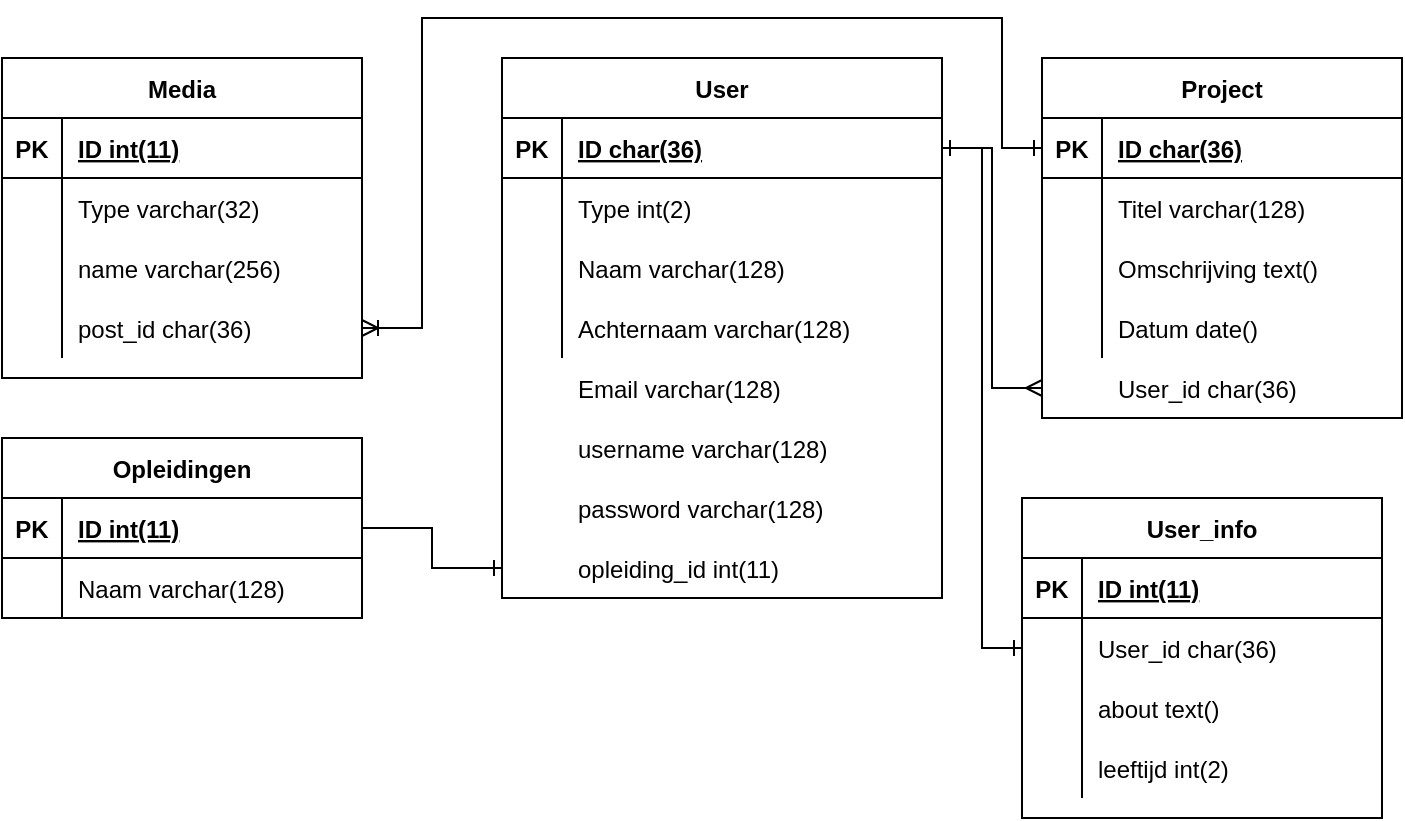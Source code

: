 <mxfile version="14.7.3" type="device"><diagram id="C21Udu8AWOO3bPEl2l4P" name="Page-1"><mxGraphModel dx="1038" dy="570" grid="1" gridSize="10" guides="1" tooltips="1" connect="1" arrows="1" fold="1" page="1" pageScale="1" pageWidth="850" pageHeight="1100" math="0" shadow="0"><root><mxCell id="0"/><mxCell id="1" parent="0"/><mxCell id="3b0CCehh-xinxWXC9jmk-20" value="Media" style="shape=table;startSize=30;container=1;collapsible=1;childLayout=tableLayout;fixedRows=1;rowLines=0;fontStyle=1;align=center;resizeLast=1;" vertex="1" parent="1"><mxGeometry x="110" y="140" width="180" height="160" as="geometry"/></mxCell><mxCell id="3b0CCehh-xinxWXC9jmk-21" value="" style="shape=partialRectangle;collapsible=0;dropTarget=0;pointerEvents=0;fillColor=none;top=0;left=0;bottom=1;right=0;points=[[0,0.5],[1,0.5]];portConstraint=eastwest;" vertex="1" parent="3b0CCehh-xinxWXC9jmk-20"><mxGeometry y="30" width="180" height="30" as="geometry"/></mxCell><mxCell id="3b0CCehh-xinxWXC9jmk-22" value="PK" style="shape=partialRectangle;connectable=0;fillColor=none;top=0;left=0;bottom=0;right=0;fontStyle=1;overflow=hidden;" vertex="1" parent="3b0CCehh-xinxWXC9jmk-21"><mxGeometry width="30" height="30" as="geometry"/></mxCell><mxCell id="3b0CCehh-xinxWXC9jmk-23" value="ID int(11)" style="shape=partialRectangle;connectable=0;fillColor=none;top=0;left=0;bottom=0;right=0;align=left;spacingLeft=6;fontStyle=5;overflow=hidden;" vertex="1" parent="3b0CCehh-xinxWXC9jmk-21"><mxGeometry x="30" width="150" height="30" as="geometry"/></mxCell><mxCell id="3b0CCehh-xinxWXC9jmk-24" value="" style="shape=partialRectangle;collapsible=0;dropTarget=0;pointerEvents=0;fillColor=none;top=0;left=0;bottom=0;right=0;points=[[0,0.5],[1,0.5]];portConstraint=eastwest;" vertex="1" parent="3b0CCehh-xinxWXC9jmk-20"><mxGeometry y="60" width="180" height="30" as="geometry"/></mxCell><mxCell id="3b0CCehh-xinxWXC9jmk-25" value="" style="shape=partialRectangle;connectable=0;fillColor=none;top=0;left=0;bottom=0;right=0;editable=1;overflow=hidden;" vertex="1" parent="3b0CCehh-xinxWXC9jmk-24"><mxGeometry width="30" height="30" as="geometry"/></mxCell><mxCell id="3b0CCehh-xinxWXC9jmk-26" value="Type varchar(32)" style="shape=partialRectangle;connectable=0;fillColor=none;top=0;left=0;bottom=0;right=0;align=left;spacingLeft=6;overflow=hidden;" vertex="1" parent="3b0CCehh-xinxWXC9jmk-24"><mxGeometry x="30" width="150" height="30" as="geometry"/></mxCell><mxCell id="3b0CCehh-xinxWXC9jmk-27" value="" style="shape=partialRectangle;collapsible=0;dropTarget=0;pointerEvents=0;fillColor=none;top=0;left=0;bottom=0;right=0;points=[[0,0.5],[1,0.5]];portConstraint=eastwest;" vertex="1" parent="3b0CCehh-xinxWXC9jmk-20"><mxGeometry y="90" width="180" height="30" as="geometry"/></mxCell><mxCell id="3b0CCehh-xinxWXC9jmk-28" value="" style="shape=partialRectangle;connectable=0;fillColor=none;top=0;left=0;bottom=0;right=0;editable=1;overflow=hidden;" vertex="1" parent="3b0CCehh-xinxWXC9jmk-27"><mxGeometry width="30" height="30" as="geometry"/></mxCell><mxCell id="3b0CCehh-xinxWXC9jmk-29" value="name varchar(256)" style="shape=partialRectangle;connectable=0;fillColor=none;top=0;left=0;bottom=0;right=0;align=left;spacingLeft=6;overflow=hidden;" vertex="1" parent="3b0CCehh-xinxWXC9jmk-27"><mxGeometry x="30" width="150" height="30" as="geometry"/></mxCell><mxCell id="3b0CCehh-xinxWXC9jmk-30" value="" style="shape=partialRectangle;collapsible=0;dropTarget=0;pointerEvents=0;fillColor=none;top=0;left=0;bottom=0;right=0;points=[[0,0.5],[1,0.5]];portConstraint=eastwest;" vertex="1" parent="3b0CCehh-xinxWXC9jmk-20"><mxGeometry y="120" width="180" height="30" as="geometry"/></mxCell><mxCell id="3b0CCehh-xinxWXC9jmk-31" value="" style="shape=partialRectangle;connectable=0;fillColor=none;top=0;left=0;bottom=0;right=0;editable=1;overflow=hidden;" vertex="1" parent="3b0CCehh-xinxWXC9jmk-30"><mxGeometry width="30" height="30" as="geometry"/></mxCell><mxCell id="3b0CCehh-xinxWXC9jmk-32" value="post_id char(36)" style="shape=partialRectangle;connectable=0;fillColor=none;top=0;left=0;bottom=0;right=0;align=left;spacingLeft=6;overflow=hidden;" vertex="1" parent="3b0CCehh-xinxWXC9jmk-30"><mxGeometry x="30" width="150" height="30" as="geometry"/></mxCell><mxCell id="3b0CCehh-xinxWXC9jmk-33" value="User" style="shape=table;startSize=30;container=1;collapsible=1;childLayout=tableLayout;fixedRows=1;rowLines=0;fontStyle=1;align=center;resizeLast=1;" vertex="1" parent="1"><mxGeometry x="360" y="140" width="220" height="270" as="geometry"/></mxCell><mxCell id="3b0CCehh-xinxWXC9jmk-34" value="" style="shape=partialRectangle;collapsible=0;dropTarget=0;pointerEvents=0;fillColor=none;top=0;left=0;bottom=1;right=0;points=[[0,0.5],[1,0.5]];portConstraint=eastwest;" vertex="1" parent="3b0CCehh-xinxWXC9jmk-33"><mxGeometry y="30" width="220" height="30" as="geometry"/></mxCell><mxCell id="3b0CCehh-xinxWXC9jmk-35" value="PK" style="shape=partialRectangle;connectable=0;fillColor=none;top=0;left=0;bottom=0;right=0;fontStyle=1;overflow=hidden;" vertex="1" parent="3b0CCehh-xinxWXC9jmk-34"><mxGeometry width="30" height="30" as="geometry"/></mxCell><mxCell id="3b0CCehh-xinxWXC9jmk-36" value="ID char(36)" style="shape=partialRectangle;connectable=0;fillColor=none;top=0;left=0;bottom=0;right=0;align=left;spacingLeft=6;fontStyle=5;overflow=hidden;" vertex="1" parent="3b0CCehh-xinxWXC9jmk-34"><mxGeometry x="30" width="190" height="30" as="geometry"/></mxCell><mxCell id="3b0CCehh-xinxWXC9jmk-37" value="" style="shape=partialRectangle;collapsible=0;dropTarget=0;pointerEvents=0;fillColor=none;top=0;left=0;bottom=0;right=0;points=[[0,0.5],[1,0.5]];portConstraint=eastwest;" vertex="1" parent="3b0CCehh-xinxWXC9jmk-33"><mxGeometry y="60" width="220" height="30" as="geometry"/></mxCell><mxCell id="3b0CCehh-xinxWXC9jmk-38" value="" style="shape=partialRectangle;connectable=0;fillColor=none;top=0;left=0;bottom=0;right=0;editable=1;overflow=hidden;" vertex="1" parent="3b0CCehh-xinxWXC9jmk-37"><mxGeometry width="30" height="30" as="geometry"/></mxCell><mxCell id="3b0CCehh-xinxWXC9jmk-39" value="Type int(2)" style="shape=partialRectangle;connectable=0;fillColor=none;top=0;left=0;bottom=0;right=0;align=left;spacingLeft=6;overflow=hidden;" vertex="1" parent="3b0CCehh-xinxWXC9jmk-37"><mxGeometry x="30" width="190" height="30" as="geometry"/></mxCell><mxCell id="3b0CCehh-xinxWXC9jmk-40" value="" style="shape=partialRectangle;collapsible=0;dropTarget=0;pointerEvents=0;fillColor=none;top=0;left=0;bottom=0;right=0;points=[[0,0.5],[1,0.5]];portConstraint=eastwest;" vertex="1" parent="3b0CCehh-xinxWXC9jmk-33"><mxGeometry y="90" width="220" height="30" as="geometry"/></mxCell><mxCell id="3b0CCehh-xinxWXC9jmk-41" value="" style="shape=partialRectangle;connectable=0;fillColor=none;top=0;left=0;bottom=0;right=0;editable=1;overflow=hidden;" vertex="1" parent="3b0CCehh-xinxWXC9jmk-40"><mxGeometry width="30" height="30" as="geometry"/></mxCell><mxCell id="3b0CCehh-xinxWXC9jmk-42" value="Naam varchar(128)" style="shape=partialRectangle;connectable=0;fillColor=none;top=0;left=0;bottom=0;right=0;align=left;spacingLeft=6;overflow=hidden;" vertex="1" parent="3b0CCehh-xinxWXC9jmk-40"><mxGeometry x="30" width="190" height="30" as="geometry"/></mxCell><mxCell id="3b0CCehh-xinxWXC9jmk-43" value="" style="shape=partialRectangle;collapsible=0;dropTarget=0;pointerEvents=0;fillColor=none;top=0;left=0;bottom=0;right=0;points=[[0,0.5],[1,0.5]];portConstraint=eastwest;" vertex="1" parent="3b0CCehh-xinxWXC9jmk-33"><mxGeometry y="120" width="220" height="30" as="geometry"/></mxCell><mxCell id="3b0CCehh-xinxWXC9jmk-44" value="" style="shape=partialRectangle;connectable=0;fillColor=none;top=0;left=0;bottom=0;right=0;editable=1;overflow=hidden;" vertex="1" parent="3b0CCehh-xinxWXC9jmk-43"><mxGeometry width="30" height="30" as="geometry"/></mxCell><mxCell id="3b0CCehh-xinxWXC9jmk-45" value="Achternaam varchar(128)" style="shape=partialRectangle;connectable=0;fillColor=none;top=0;left=0;bottom=0;right=0;align=left;spacingLeft=6;overflow=hidden;" vertex="1" parent="3b0CCehh-xinxWXC9jmk-43"><mxGeometry x="30" width="190" height="30" as="geometry"/></mxCell><mxCell id="3b0CCehh-xinxWXC9jmk-46" value="Email varchar(128)" style="shape=partialRectangle;connectable=0;fillColor=none;top=0;left=0;bottom=0;right=0;align=left;spacingLeft=6;overflow=hidden;" vertex="1" parent="1"><mxGeometry x="390" y="290" width="190" height="30" as="geometry"/></mxCell><mxCell id="3b0CCehh-xinxWXC9jmk-48" value="password varchar(128)" style="shape=partialRectangle;connectable=0;fillColor=none;top=0;left=0;bottom=0;right=0;align=left;spacingLeft=6;overflow=hidden;" vertex="1" parent="1"><mxGeometry x="390" y="350" width="190" height="30" as="geometry"/></mxCell><mxCell id="3b0CCehh-xinxWXC9jmk-49" value="username varchar(128)" style="shape=partialRectangle;connectable=0;fillColor=none;top=0;left=0;bottom=0;right=0;align=left;spacingLeft=6;overflow=hidden;" vertex="1" parent="1"><mxGeometry x="390" y="320" width="190" height="30" as="geometry"/></mxCell><mxCell id="3b0CCehh-xinxWXC9jmk-51" value="opleiding_id int(11)" style="shape=partialRectangle;connectable=0;fillColor=none;top=0;left=0;bottom=0;right=0;align=left;spacingLeft=6;overflow=hidden;" vertex="1" parent="1"><mxGeometry x="390" y="380" width="190" height="30" as="geometry"/></mxCell><mxCell id="3b0CCehh-xinxWXC9jmk-52" value="Opleidingen" style="shape=table;startSize=30;container=1;collapsible=1;childLayout=tableLayout;fixedRows=1;rowLines=0;fontStyle=1;align=center;resizeLast=1;" vertex="1" parent="1"><mxGeometry x="110" y="330" width="180" height="90" as="geometry"/></mxCell><mxCell id="3b0CCehh-xinxWXC9jmk-53" value="" style="shape=partialRectangle;collapsible=0;dropTarget=0;pointerEvents=0;fillColor=none;top=0;left=0;bottom=1;right=0;points=[[0,0.5],[1,0.5]];portConstraint=eastwest;" vertex="1" parent="3b0CCehh-xinxWXC9jmk-52"><mxGeometry y="30" width="180" height="30" as="geometry"/></mxCell><mxCell id="3b0CCehh-xinxWXC9jmk-54" value="PK" style="shape=partialRectangle;connectable=0;fillColor=none;top=0;left=0;bottom=0;right=0;fontStyle=1;overflow=hidden;" vertex="1" parent="3b0CCehh-xinxWXC9jmk-53"><mxGeometry width="30" height="30" as="geometry"/></mxCell><mxCell id="3b0CCehh-xinxWXC9jmk-55" value="ID int(11)" style="shape=partialRectangle;connectable=0;fillColor=none;top=0;left=0;bottom=0;right=0;align=left;spacingLeft=6;fontStyle=5;overflow=hidden;" vertex="1" parent="3b0CCehh-xinxWXC9jmk-53"><mxGeometry x="30" width="150" height="30" as="geometry"/></mxCell><mxCell id="3b0CCehh-xinxWXC9jmk-56" value="" style="shape=partialRectangle;collapsible=0;dropTarget=0;pointerEvents=0;fillColor=none;top=0;left=0;bottom=0;right=0;points=[[0,0.5],[1,0.5]];portConstraint=eastwest;" vertex="1" parent="3b0CCehh-xinxWXC9jmk-52"><mxGeometry y="60" width="180" height="30" as="geometry"/></mxCell><mxCell id="3b0CCehh-xinxWXC9jmk-57" value="" style="shape=partialRectangle;connectable=0;fillColor=none;top=0;left=0;bottom=0;right=0;editable=1;overflow=hidden;" vertex="1" parent="3b0CCehh-xinxWXC9jmk-56"><mxGeometry width="30" height="30" as="geometry"/></mxCell><mxCell id="3b0CCehh-xinxWXC9jmk-58" value="Naam varchar(128)" style="shape=partialRectangle;connectable=0;fillColor=none;top=0;left=0;bottom=0;right=0;align=left;spacingLeft=6;overflow=hidden;" vertex="1" parent="3b0CCehh-xinxWXC9jmk-56"><mxGeometry x="30" width="150" height="30" as="geometry"/></mxCell><mxCell id="3b0CCehh-xinxWXC9jmk-65" value="Project" style="shape=table;startSize=30;container=1;collapsible=1;childLayout=tableLayout;fixedRows=1;rowLines=0;fontStyle=1;align=center;resizeLast=1;" vertex="1" parent="1"><mxGeometry x="630" y="140" width="180" height="180" as="geometry"/></mxCell><mxCell id="3b0CCehh-xinxWXC9jmk-66" value="" style="shape=partialRectangle;collapsible=0;dropTarget=0;pointerEvents=0;fillColor=none;top=0;left=0;bottom=1;right=0;points=[[0,0.5],[1,0.5]];portConstraint=eastwest;" vertex="1" parent="3b0CCehh-xinxWXC9jmk-65"><mxGeometry y="30" width="180" height="30" as="geometry"/></mxCell><mxCell id="3b0CCehh-xinxWXC9jmk-67" value="PK" style="shape=partialRectangle;connectable=0;fillColor=none;top=0;left=0;bottom=0;right=0;fontStyle=1;overflow=hidden;" vertex="1" parent="3b0CCehh-xinxWXC9jmk-66"><mxGeometry width="30" height="30" as="geometry"/></mxCell><mxCell id="3b0CCehh-xinxWXC9jmk-68" value="ID char(36)" style="shape=partialRectangle;connectable=0;fillColor=none;top=0;left=0;bottom=0;right=0;align=left;spacingLeft=6;fontStyle=5;overflow=hidden;" vertex="1" parent="3b0CCehh-xinxWXC9jmk-66"><mxGeometry x="30" width="150" height="30" as="geometry"/></mxCell><mxCell id="3b0CCehh-xinxWXC9jmk-69" value="" style="shape=partialRectangle;collapsible=0;dropTarget=0;pointerEvents=0;fillColor=none;top=0;left=0;bottom=0;right=0;points=[[0,0.5],[1,0.5]];portConstraint=eastwest;" vertex="1" parent="3b0CCehh-xinxWXC9jmk-65"><mxGeometry y="60" width="180" height="30" as="geometry"/></mxCell><mxCell id="3b0CCehh-xinxWXC9jmk-70" value="" style="shape=partialRectangle;connectable=0;fillColor=none;top=0;left=0;bottom=0;right=0;editable=1;overflow=hidden;" vertex="1" parent="3b0CCehh-xinxWXC9jmk-69"><mxGeometry width="30" height="30" as="geometry"/></mxCell><mxCell id="3b0CCehh-xinxWXC9jmk-71" value="Titel varchar(128)" style="shape=partialRectangle;connectable=0;fillColor=none;top=0;left=0;bottom=0;right=0;align=left;spacingLeft=6;overflow=hidden;" vertex="1" parent="3b0CCehh-xinxWXC9jmk-69"><mxGeometry x="30" width="150" height="30" as="geometry"/></mxCell><mxCell id="3b0CCehh-xinxWXC9jmk-72" value="" style="shape=partialRectangle;collapsible=0;dropTarget=0;pointerEvents=0;fillColor=none;top=0;left=0;bottom=0;right=0;points=[[0,0.5],[1,0.5]];portConstraint=eastwest;" vertex="1" parent="3b0CCehh-xinxWXC9jmk-65"><mxGeometry y="90" width="180" height="30" as="geometry"/></mxCell><mxCell id="3b0CCehh-xinxWXC9jmk-73" value="" style="shape=partialRectangle;connectable=0;fillColor=none;top=0;left=0;bottom=0;right=0;editable=1;overflow=hidden;" vertex="1" parent="3b0CCehh-xinxWXC9jmk-72"><mxGeometry width="30" height="30" as="geometry"/></mxCell><mxCell id="3b0CCehh-xinxWXC9jmk-74" value="Omschrijving text()" style="shape=partialRectangle;connectable=0;fillColor=none;top=0;left=0;bottom=0;right=0;align=left;spacingLeft=6;overflow=hidden;" vertex="1" parent="3b0CCehh-xinxWXC9jmk-72"><mxGeometry x="30" width="150" height="30" as="geometry"/></mxCell><mxCell id="3b0CCehh-xinxWXC9jmk-75" value="" style="shape=partialRectangle;collapsible=0;dropTarget=0;pointerEvents=0;fillColor=none;top=0;left=0;bottom=0;right=0;points=[[0,0.5],[1,0.5]];portConstraint=eastwest;" vertex="1" parent="3b0CCehh-xinxWXC9jmk-65"><mxGeometry y="120" width="180" height="30" as="geometry"/></mxCell><mxCell id="3b0CCehh-xinxWXC9jmk-76" value="" style="shape=partialRectangle;connectable=0;fillColor=none;top=0;left=0;bottom=0;right=0;editable=1;overflow=hidden;" vertex="1" parent="3b0CCehh-xinxWXC9jmk-75"><mxGeometry width="30" height="30" as="geometry"/></mxCell><mxCell id="3b0CCehh-xinxWXC9jmk-77" value="Datum date()" style="shape=partialRectangle;connectable=0;fillColor=none;top=0;left=0;bottom=0;right=0;align=left;spacingLeft=6;overflow=hidden;" vertex="1" parent="3b0CCehh-xinxWXC9jmk-75"><mxGeometry x="30" width="150" height="30" as="geometry"/></mxCell><mxCell id="3b0CCehh-xinxWXC9jmk-78" value="" style="shape=partialRectangle;collapsible=0;dropTarget=0;pointerEvents=0;fillColor=none;top=0;left=0;bottom=0;right=0;points=[[0,0.5],[1,0.5]];portConstraint=eastwest;" vertex="1" parent="1"><mxGeometry x="630" y="290" width="180" height="30" as="geometry"/></mxCell><mxCell id="3b0CCehh-xinxWXC9jmk-79" value="" style="shape=partialRectangle;connectable=0;fillColor=none;top=0;left=0;bottom=0;right=0;editable=1;overflow=hidden;" vertex="1" parent="3b0CCehh-xinxWXC9jmk-78"><mxGeometry width="30" height="30" as="geometry"/></mxCell><mxCell id="3b0CCehh-xinxWXC9jmk-80" value="User_id char(36)" style="shape=partialRectangle;connectable=0;fillColor=none;top=0;left=0;bottom=0;right=0;align=left;spacingLeft=6;overflow=hidden;" vertex="1" parent="3b0CCehh-xinxWXC9jmk-78"><mxGeometry x="30" width="150" height="30" as="geometry"/></mxCell><mxCell id="3b0CCehh-xinxWXC9jmk-81" value="User_info" style="shape=table;startSize=30;container=1;collapsible=1;childLayout=tableLayout;fixedRows=1;rowLines=0;fontStyle=1;align=center;resizeLast=1;" vertex="1" parent="1"><mxGeometry x="620" y="360" width="180" height="160" as="geometry"/></mxCell><mxCell id="3b0CCehh-xinxWXC9jmk-82" value="" style="shape=partialRectangle;collapsible=0;dropTarget=0;pointerEvents=0;fillColor=none;top=0;left=0;bottom=1;right=0;points=[[0,0.5],[1,0.5]];portConstraint=eastwest;" vertex="1" parent="3b0CCehh-xinxWXC9jmk-81"><mxGeometry y="30" width="180" height="30" as="geometry"/></mxCell><mxCell id="3b0CCehh-xinxWXC9jmk-83" value="PK" style="shape=partialRectangle;connectable=0;fillColor=none;top=0;left=0;bottom=0;right=0;fontStyle=1;overflow=hidden;" vertex="1" parent="3b0CCehh-xinxWXC9jmk-82"><mxGeometry width="30" height="30" as="geometry"/></mxCell><mxCell id="3b0CCehh-xinxWXC9jmk-84" value="ID int(11)" style="shape=partialRectangle;connectable=0;fillColor=none;top=0;left=0;bottom=0;right=0;align=left;spacingLeft=6;fontStyle=5;overflow=hidden;" vertex="1" parent="3b0CCehh-xinxWXC9jmk-82"><mxGeometry x="30" width="150" height="30" as="geometry"/></mxCell><mxCell id="3b0CCehh-xinxWXC9jmk-85" value="" style="shape=partialRectangle;collapsible=0;dropTarget=0;pointerEvents=0;fillColor=none;top=0;left=0;bottom=0;right=0;points=[[0,0.5],[1,0.5]];portConstraint=eastwest;" vertex="1" parent="3b0CCehh-xinxWXC9jmk-81"><mxGeometry y="60" width="180" height="30" as="geometry"/></mxCell><mxCell id="3b0CCehh-xinxWXC9jmk-86" value="" style="shape=partialRectangle;connectable=0;fillColor=none;top=0;left=0;bottom=0;right=0;editable=1;overflow=hidden;" vertex="1" parent="3b0CCehh-xinxWXC9jmk-85"><mxGeometry width="30" height="30" as="geometry"/></mxCell><mxCell id="3b0CCehh-xinxWXC9jmk-87" value="User_id char(36)" style="shape=partialRectangle;connectable=0;fillColor=none;top=0;left=0;bottom=0;right=0;align=left;spacingLeft=6;overflow=hidden;" vertex="1" parent="3b0CCehh-xinxWXC9jmk-85"><mxGeometry x="30" width="150" height="30" as="geometry"/></mxCell><mxCell id="3b0CCehh-xinxWXC9jmk-88" value="" style="shape=partialRectangle;collapsible=0;dropTarget=0;pointerEvents=0;fillColor=none;top=0;left=0;bottom=0;right=0;points=[[0,0.5],[1,0.5]];portConstraint=eastwest;" vertex="1" parent="3b0CCehh-xinxWXC9jmk-81"><mxGeometry y="90" width="180" height="30" as="geometry"/></mxCell><mxCell id="3b0CCehh-xinxWXC9jmk-89" value="" style="shape=partialRectangle;connectable=0;fillColor=none;top=0;left=0;bottom=0;right=0;editable=1;overflow=hidden;" vertex="1" parent="3b0CCehh-xinxWXC9jmk-88"><mxGeometry width="30" height="30" as="geometry"/></mxCell><mxCell id="3b0CCehh-xinxWXC9jmk-90" value="about text()" style="shape=partialRectangle;connectable=0;fillColor=none;top=0;left=0;bottom=0;right=0;align=left;spacingLeft=6;overflow=hidden;" vertex="1" parent="3b0CCehh-xinxWXC9jmk-88"><mxGeometry x="30" width="150" height="30" as="geometry"/></mxCell><mxCell id="3b0CCehh-xinxWXC9jmk-91" value="" style="shape=partialRectangle;collapsible=0;dropTarget=0;pointerEvents=0;fillColor=none;top=0;left=0;bottom=0;right=0;points=[[0,0.5],[1,0.5]];portConstraint=eastwest;" vertex="1" parent="3b0CCehh-xinxWXC9jmk-81"><mxGeometry y="120" width="180" height="30" as="geometry"/></mxCell><mxCell id="3b0CCehh-xinxWXC9jmk-92" value="" style="shape=partialRectangle;connectable=0;fillColor=none;top=0;left=0;bottom=0;right=0;editable=1;overflow=hidden;" vertex="1" parent="3b0CCehh-xinxWXC9jmk-91"><mxGeometry width="30" height="30" as="geometry"/></mxCell><mxCell id="3b0CCehh-xinxWXC9jmk-93" value="leeftijd int(2)" style="shape=partialRectangle;connectable=0;fillColor=none;top=0;left=0;bottom=0;right=0;align=left;spacingLeft=6;overflow=hidden;" vertex="1" parent="3b0CCehh-xinxWXC9jmk-91"><mxGeometry x="30" width="150" height="30" as="geometry"/></mxCell><mxCell id="3b0CCehh-xinxWXC9jmk-94" style="edgeStyle=orthogonalEdgeStyle;rounded=0;orthogonalLoop=1;jettySize=auto;html=1;exitX=1;exitY=0.5;exitDx=0;exitDy=0;entryX=0;entryY=0.5;entryDx=0;entryDy=0;endArrow=ERmany;endFill=0;startArrow=ERone;startFill=0;" edge="1" parent="1" source="3b0CCehh-xinxWXC9jmk-34" target="3b0CCehh-xinxWXC9jmk-78"><mxGeometry relative="1" as="geometry"/></mxCell><mxCell id="3b0CCehh-xinxWXC9jmk-95" style="edgeStyle=orthogonalEdgeStyle;rounded=0;orthogonalLoop=1;jettySize=auto;html=1;exitX=1;exitY=0.5;exitDx=0;exitDy=0;entryX=0;entryY=0.5;entryDx=0;entryDy=0;endArrow=ERone;endFill=0;startArrow=ERone;startFill=0;" edge="1" parent="1" source="3b0CCehh-xinxWXC9jmk-34" target="3b0CCehh-xinxWXC9jmk-85"><mxGeometry relative="1" as="geometry"/></mxCell><mxCell id="3b0CCehh-xinxWXC9jmk-99" style="edgeStyle=orthogonalEdgeStyle;rounded=0;orthogonalLoop=1;jettySize=auto;html=1;exitX=0;exitY=0.5;exitDx=0;exitDy=0;entryX=1;entryY=0.5;entryDx=0;entryDy=0;startArrow=ERone;startFill=0;endArrow=none;endFill=0;" edge="1" parent="1" source="3b0CCehh-xinxWXC9jmk-96" target="3b0CCehh-xinxWXC9jmk-53"><mxGeometry relative="1" as="geometry"/></mxCell><mxCell id="3b0CCehh-xinxWXC9jmk-96" value="" style="shape=partialRectangle;collapsible=0;dropTarget=0;pointerEvents=0;fillColor=none;top=0;left=0;bottom=0;right=0;points=[[0,0.5],[1,0.5]];portConstraint=eastwest;" vertex="1" parent="1"><mxGeometry x="360" y="380" width="220" height="30" as="geometry"/></mxCell><mxCell id="3b0CCehh-xinxWXC9jmk-97" value="" style="shape=partialRectangle;connectable=0;fillColor=none;top=0;left=0;bottom=0;right=0;editable=1;overflow=hidden;" vertex="1" parent="3b0CCehh-xinxWXC9jmk-96"><mxGeometry width="30" height="30" as="geometry"/></mxCell><mxCell id="3b0CCehh-xinxWXC9jmk-98" value="" style="shape=partialRectangle;connectable=0;fillColor=none;top=0;left=0;bottom=0;right=0;align=left;spacingLeft=6;overflow=hidden;" vertex="1" parent="3b0CCehh-xinxWXC9jmk-96"><mxGeometry x="30" width="190" height="30" as="geometry"/></mxCell><mxCell id="3b0CCehh-xinxWXC9jmk-100" style="edgeStyle=orthogonalEdgeStyle;rounded=0;orthogonalLoop=1;jettySize=auto;html=1;exitX=1;exitY=0.5;exitDx=0;exitDy=0;entryX=0;entryY=0.5;entryDx=0;entryDy=0;startArrow=ERoneToMany;startFill=0;endArrow=ERone;endFill=0;" edge="1" parent="1" source="3b0CCehh-xinxWXC9jmk-30" target="3b0CCehh-xinxWXC9jmk-66"><mxGeometry relative="1" as="geometry"><Array as="points"><mxPoint x="320" y="275"/><mxPoint x="320" y="120"/><mxPoint x="610" y="120"/><mxPoint x="610" y="185"/></Array></mxGeometry></mxCell></root></mxGraphModel></diagram></mxfile>